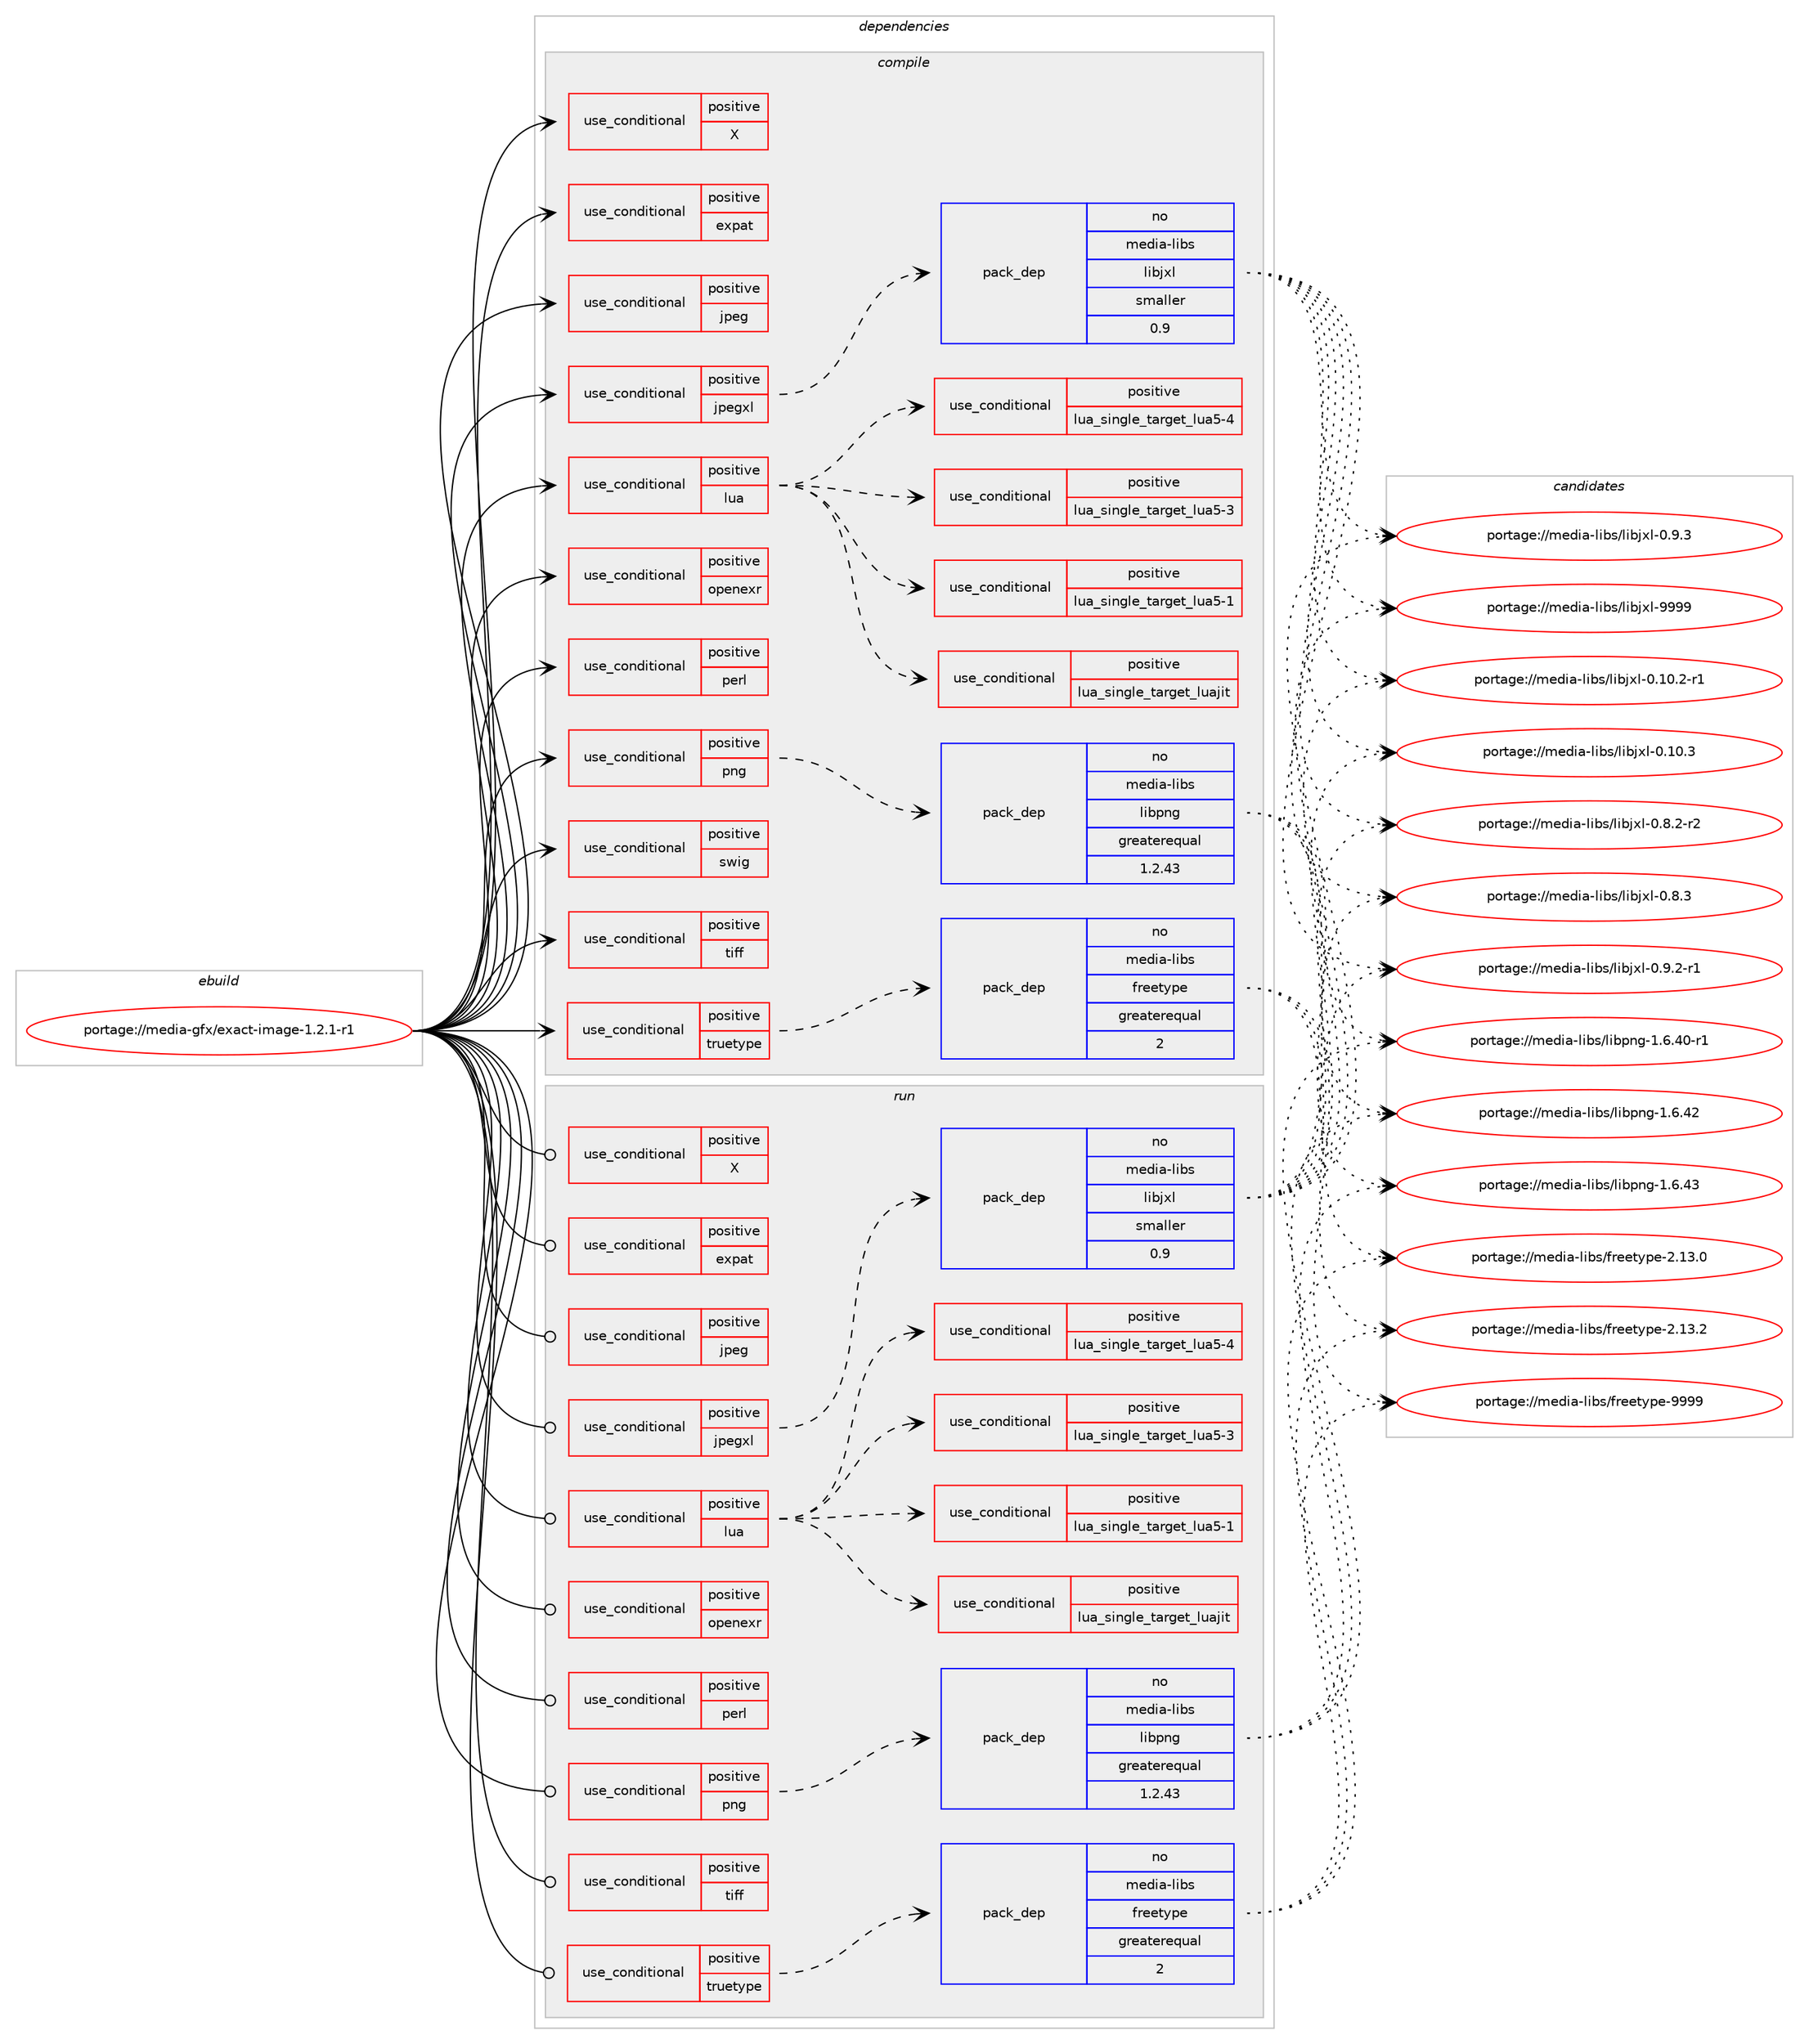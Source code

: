 digraph prolog {

# *************
# Graph options
# *************

newrank=true;
concentrate=true;
compound=true;
graph [rankdir=LR,fontname=Helvetica,fontsize=10,ranksep=1.5];#, ranksep=2.5, nodesep=0.2];
edge  [arrowhead=vee];
node  [fontname=Helvetica,fontsize=10];

# **********
# The ebuild
# **********

subgraph cluster_leftcol {
color=gray;
rank=same;
label=<<i>ebuild</i>>;
id [label="portage://media-gfx/exact-image-1.2.1-r1", color=red, width=4, href="../media-gfx/exact-image-1.2.1-r1.svg"];
}

# ****************
# The dependencies
# ****************

subgraph cluster_midcol {
color=gray;
label=<<i>dependencies</i>>;
subgraph cluster_compile {
fillcolor="#eeeeee";
style=filled;
label=<<i>compile</i>>;
subgraph cond70484 {
dependency149798 [label=<<TABLE BORDER="0" CELLBORDER="1" CELLSPACING="0" CELLPADDING="4"><TR><TD ROWSPAN="3" CELLPADDING="10">use_conditional</TD></TR><TR><TD>positive</TD></TR><TR><TD>X</TD></TR></TABLE>>, shape=none, color=red];
# *** BEGIN UNKNOWN DEPENDENCY TYPE (TODO) ***
# dependency149798 -> package_dependency(portage://media-gfx/exact-image-1.2.1-r1,install,no,x11-libs,libXext,none,[,,],[],[])
# *** END UNKNOWN DEPENDENCY TYPE (TODO) ***

# *** BEGIN UNKNOWN DEPENDENCY TYPE (TODO) ***
# dependency149798 -> package_dependency(portage://media-gfx/exact-image-1.2.1-r1,install,no,x11-libs,libXt,none,[,,],[],[])
# *** END UNKNOWN DEPENDENCY TYPE (TODO) ***

# *** BEGIN UNKNOWN DEPENDENCY TYPE (TODO) ***
# dependency149798 -> package_dependency(portage://media-gfx/exact-image-1.2.1-r1,install,no,x11-libs,libICE,none,[,,],[],[])
# *** END UNKNOWN DEPENDENCY TYPE (TODO) ***

# *** BEGIN UNKNOWN DEPENDENCY TYPE (TODO) ***
# dependency149798 -> package_dependency(portage://media-gfx/exact-image-1.2.1-r1,install,no,x11-libs,libSM,none,[,,],[],[])
# *** END UNKNOWN DEPENDENCY TYPE (TODO) ***

}
id:e -> dependency149798:w [weight=20,style="solid",arrowhead="vee"];
subgraph cond70485 {
dependency149799 [label=<<TABLE BORDER="0" CELLBORDER="1" CELLSPACING="0" CELLPADDING="4"><TR><TD ROWSPAN="3" CELLPADDING="10">use_conditional</TD></TR><TR><TD>positive</TD></TR><TR><TD>expat</TD></TR></TABLE>>, shape=none, color=red];
# *** BEGIN UNKNOWN DEPENDENCY TYPE (TODO) ***
# dependency149799 -> package_dependency(portage://media-gfx/exact-image-1.2.1-r1,install,no,dev-libs,expat,none,[,,],[],[])
# *** END UNKNOWN DEPENDENCY TYPE (TODO) ***

}
id:e -> dependency149799:w [weight=20,style="solid",arrowhead="vee"];
subgraph cond70486 {
dependency149800 [label=<<TABLE BORDER="0" CELLBORDER="1" CELLSPACING="0" CELLPADDING="4"><TR><TD ROWSPAN="3" CELLPADDING="10">use_conditional</TD></TR><TR><TD>positive</TD></TR><TR><TD>jpeg</TD></TR></TABLE>>, shape=none, color=red];
# *** BEGIN UNKNOWN DEPENDENCY TYPE (TODO) ***
# dependency149800 -> package_dependency(portage://media-gfx/exact-image-1.2.1-r1,install,no,media-libs,libjpeg-turbo,none,[,,],any_same_slot,[])
# *** END UNKNOWN DEPENDENCY TYPE (TODO) ***

}
id:e -> dependency149800:w [weight=20,style="solid",arrowhead="vee"];
subgraph cond70487 {
dependency149801 [label=<<TABLE BORDER="0" CELLBORDER="1" CELLSPACING="0" CELLPADDING="4"><TR><TD ROWSPAN="3" CELLPADDING="10">use_conditional</TD></TR><TR><TD>positive</TD></TR><TR><TD>jpegxl</TD></TR></TABLE>>, shape=none, color=red];
subgraph pack77033 {
dependency149802 [label=<<TABLE BORDER="0" CELLBORDER="1" CELLSPACING="0" CELLPADDING="4" WIDTH="220"><TR><TD ROWSPAN="6" CELLPADDING="30">pack_dep</TD></TR><TR><TD WIDTH="110">no</TD></TR><TR><TD>media-libs</TD></TR><TR><TD>libjxl</TD></TR><TR><TD>smaller</TD></TR><TR><TD>0.9</TD></TR></TABLE>>, shape=none, color=blue];
}
dependency149801:e -> dependency149802:w [weight=20,style="dashed",arrowhead="vee"];
}
id:e -> dependency149801:w [weight=20,style="solid",arrowhead="vee"];
subgraph cond70488 {
dependency149803 [label=<<TABLE BORDER="0" CELLBORDER="1" CELLSPACING="0" CELLPADDING="4"><TR><TD ROWSPAN="3" CELLPADDING="10">use_conditional</TD></TR><TR><TD>positive</TD></TR><TR><TD>lua</TD></TR></TABLE>>, shape=none, color=red];
subgraph cond70489 {
dependency149804 [label=<<TABLE BORDER="0" CELLBORDER="1" CELLSPACING="0" CELLPADDING="4"><TR><TD ROWSPAN="3" CELLPADDING="10">use_conditional</TD></TR><TR><TD>positive</TD></TR><TR><TD>lua_single_target_luajit</TD></TR></TABLE>>, shape=none, color=red];
# *** BEGIN UNKNOWN DEPENDENCY TYPE (TODO) ***
# dependency149804 -> package_dependency(portage://media-gfx/exact-image-1.2.1-r1,install,no,dev-lang,luajit,none,[,,],any_same_slot,[])
# *** END UNKNOWN DEPENDENCY TYPE (TODO) ***

}
dependency149803:e -> dependency149804:w [weight=20,style="dashed",arrowhead="vee"];
subgraph cond70490 {
dependency149805 [label=<<TABLE BORDER="0" CELLBORDER="1" CELLSPACING="0" CELLPADDING="4"><TR><TD ROWSPAN="3" CELLPADDING="10">use_conditional</TD></TR><TR><TD>positive</TD></TR><TR><TD>lua_single_target_lua5-1</TD></TR></TABLE>>, shape=none, color=red];
# *** BEGIN UNKNOWN DEPENDENCY TYPE (TODO) ***
# dependency149805 -> package_dependency(portage://media-gfx/exact-image-1.2.1-r1,install,no,dev-lang,lua,none,[,,],[slot(5.1)],[])
# *** END UNKNOWN DEPENDENCY TYPE (TODO) ***

}
dependency149803:e -> dependency149805:w [weight=20,style="dashed",arrowhead="vee"];
subgraph cond70491 {
dependency149806 [label=<<TABLE BORDER="0" CELLBORDER="1" CELLSPACING="0" CELLPADDING="4"><TR><TD ROWSPAN="3" CELLPADDING="10">use_conditional</TD></TR><TR><TD>positive</TD></TR><TR><TD>lua_single_target_lua5-3</TD></TR></TABLE>>, shape=none, color=red];
# *** BEGIN UNKNOWN DEPENDENCY TYPE (TODO) ***
# dependency149806 -> package_dependency(portage://media-gfx/exact-image-1.2.1-r1,install,no,dev-lang,lua,none,[,,],[slot(5.3)],[])
# *** END UNKNOWN DEPENDENCY TYPE (TODO) ***

}
dependency149803:e -> dependency149806:w [weight=20,style="dashed",arrowhead="vee"];
subgraph cond70492 {
dependency149807 [label=<<TABLE BORDER="0" CELLBORDER="1" CELLSPACING="0" CELLPADDING="4"><TR><TD ROWSPAN="3" CELLPADDING="10">use_conditional</TD></TR><TR><TD>positive</TD></TR><TR><TD>lua_single_target_lua5-4</TD></TR></TABLE>>, shape=none, color=red];
# *** BEGIN UNKNOWN DEPENDENCY TYPE (TODO) ***
# dependency149807 -> package_dependency(portage://media-gfx/exact-image-1.2.1-r1,install,no,dev-lang,lua,none,[,,],[slot(5.4)],[])
# *** END UNKNOWN DEPENDENCY TYPE (TODO) ***

}
dependency149803:e -> dependency149807:w [weight=20,style="dashed",arrowhead="vee"];
}
id:e -> dependency149803:w [weight=20,style="solid",arrowhead="vee"];
subgraph cond70493 {
dependency149808 [label=<<TABLE BORDER="0" CELLBORDER="1" CELLSPACING="0" CELLPADDING="4"><TR><TD ROWSPAN="3" CELLPADDING="10">use_conditional</TD></TR><TR><TD>positive</TD></TR><TR><TD>openexr</TD></TR></TABLE>>, shape=none, color=red];
# *** BEGIN UNKNOWN DEPENDENCY TYPE (TODO) ***
# dependency149808 -> package_dependency(portage://media-gfx/exact-image-1.2.1-r1,install,no,media-libs,openexr,none,[,,],any_same_slot,[])
# *** END UNKNOWN DEPENDENCY TYPE (TODO) ***

}
id:e -> dependency149808:w [weight=20,style="solid",arrowhead="vee"];
subgraph cond70494 {
dependency149809 [label=<<TABLE BORDER="0" CELLBORDER="1" CELLSPACING="0" CELLPADDING="4"><TR><TD ROWSPAN="3" CELLPADDING="10">use_conditional</TD></TR><TR><TD>positive</TD></TR><TR><TD>perl</TD></TR></TABLE>>, shape=none, color=red];
# *** BEGIN UNKNOWN DEPENDENCY TYPE (TODO) ***
# dependency149809 -> package_dependency(portage://media-gfx/exact-image-1.2.1-r1,install,no,dev-lang,perl,none,[,,],[],[])
# *** END UNKNOWN DEPENDENCY TYPE (TODO) ***

}
id:e -> dependency149809:w [weight=20,style="solid",arrowhead="vee"];
subgraph cond70495 {
dependency149810 [label=<<TABLE BORDER="0" CELLBORDER="1" CELLSPACING="0" CELLPADDING="4"><TR><TD ROWSPAN="3" CELLPADDING="10">use_conditional</TD></TR><TR><TD>positive</TD></TR><TR><TD>png</TD></TR></TABLE>>, shape=none, color=red];
subgraph pack77034 {
dependency149811 [label=<<TABLE BORDER="0" CELLBORDER="1" CELLSPACING="0" CELLPADDING="4" WIDTH="220"><TR><TD ROWSPAN="6" CELLPADDING="30">pack_dep</TD></TR><TR><TD WIDTH="110">no</TD></TR><TR><TD>media-libs</TD></TR><TR><TD>libpng</TD></TR><TR><TD>greaterequal</TD></TR><TR><TD>1.2.43</TD></TR></TABLE>>, shape=none, color=blue];
}
dependency149810:e -> dependency149811:w [weight=20,style="dashed",arrowhead="vee"];
}
id:e -> dependency149810:w [weight=20,style="solid",arrowhead="vee"];
subgraph cond70496 {
dependency149812 [label=<<TABLE BORDER="0" CELLBORDER="1" CELLSPACING="0" CELLPADDING="4"><TR><TD ROWSPAN="3" CELLPADDING="10">use_conditional</TD></TR><TR><TD>positive</TD></TR><TR><TD>swig</TD></TR></TABLE>>, shape=none, color=red];
# *** BEGIN UNKNOWN DEPENDENCY TYPE (TODO) ***
# dependency149812 -> package_dependency(portage://media-gfx/exact-image-1.2.1-r1,install,no,dev-lang,swig,none,[,,],[],[])
# *** END UNKNOWN DEPENDENCY TYPE (TODO) ***

}
id:e -> dependency149812:w [weight=20,style="solid",arrowhead="vee"];
subgraph cond70497 {
dependency149813 [label=<<TABLE BORDER="0" CELLBORDER="1" CELLSPACING="0" CELLPADDING="4"><TR><TD ROWSPAN="3" CELLPADDING="10">use_conditional</TD></TR><TR><TD>positive</TD></TR><TR><TD>tiff</TD></TR></TABLE>>, shape=none, color=red];
# *** BEGIN UNKNOWN DEPENDENCY TYPE (TODO) ***
# dependency149813 -> package_dependency(portage://media-gfx/exact-image-1.2.1-r1,install,no,media-libs,tiff,none,[,,],any_same_slot,[])
# *** END UNKNOWN DEPENDENCY TYPE (TODO) ***

}
id:e -> dependency149813:w [weight=20,style="solid",arrowhead="vee"];
subgraph cond70498 {
dependency149814 [label=<<TABLE BORDER="0" CELLBORDER="1" CELLSPACING="0" CELLPADDING="4"><TR><TD ROWSPAN="3" CELLPADDING="10">use_conditional</TD></TR><TR><TD>positive</TD></TR><TR><TD>truetype</TD></TR></TABLE>>, shape=none, color=red];
subgraph pack77035 {
dependency149815 [label=<<TABLE BORDER="0" CELLBORDER="1" CELLSPACING="0" CELLPADDING="4" WIDTH="220"><TR><TD ROWSPAN="6" CELLPADDING="30">pack_dep</TD></TR><TR><TD WIDTH="110">no</TD></TR><TR><TD>media-libs</TD></TR><TR><TD>freetype</TD></TR><TR><TD>greaterequal</TD></TR><TR><TD>2</TD></TR></TABLE>>, shape=none, color=blue];
}
dependency149814:e -> dependency149815:w [weight=20,style="dashed",arrowhead="vee"];
}
id:e -> dependency149814:w [weight=20,style="solid",arrowhead="vee"];
# *** BEGIN UNKNOWN DEPENDENCY TYPE (TODO) ***
# id -> package_dependency(portage://media-gfx/exact-image-1.2.1-r1,install,no,sys-libs,zlib,none,[,,],[],[])
# *** END UNKNOWN DEPENDENCY TYPE (TODO) ***

# *** BEGIN UNKNOWN DEPENDENCY TYPE (TODO) ***
# id -> package_dependency(portage://media-gfx/exact-image-1.2.1-r1,install,no,x11-libs,agg,none,[,,],[],[use(enable(truetype),none)])
# *** END UNKNOWN DEPENDENCY TYPE (TODO) ***

}
subgraph cluster_compileandrun {
fillcolor="#eeeeee";
style=filled;
label=<<i>compile and run</i>>;
}
subgraph cluster_run {
fillcolor="#eeeeee";
style=filled;
label=<<i>run</i>>;
subgraph cond70499 {
dependency149816 [label=<<TABLE BORDER="0" CELLBORDER="1" CELLSPACING="0" CELLPADDING="4"><TR><TD ROWSPAN="3" CELLPADDING="10">use_conditional</TD></TR><TR><TD>positive</TD></TR><TR><TD>X</TD></TR></TABLE>>, shape=none, color=red];
# *** BEGIN UNKNOWN DEPENDENCY TYPE (TODO) ***
# dependency149816 -> package_dependency(portage://media-gfx/exact-image-1.2.1-r1,run,no,x11-libs,libXext,none,[,,],[],[])
# *** END UNKNOWN DEPENDENCY TYPE (TODO) ***

# *** BEGIN UNKNOWN DEPENDENCY TYPE (TODO) ***
# dependency149816 -> package_dependency(portage://media-gfx/exact-image-1.2.1-r1,run,no,x11-libs,libXt,none,[,,],[],[])
# *** END UNKNOWN DEPENDENCY TYPE (TODO) ***

# *** BEGIN UNKNOWN DEPENDENCY TYPE (TODO) ***
# dependency149816 -> package_dependency(portage://media-gfx/exact-image-1.2.1-r1,run,no,x11-libs,libICE,none,[,,],[],[])
# *** END UNKNOWN DEPENDENCY TYPE (TODO) ***

# *** BEGIN UNKNOWN DEPENDENCY TYPE (TODO) ***
# dependency149816 -> package_dependency(portage://media-gfx/exact-image-1.2.1-r1,run,no,x11-libs,libSM,none,[,,],[],[])
# *** END UNKNOWN DEPENDENCY TYPE (TODO) ***

}
id:e -> dependency149816:w [weight=20,style="solid",arrowhead="odot"];
subgraph cond70500 {
dependency149817 [label=<<TABLE BORDER="0" CELLBORDER="1" CELLSPACING="0" CELLPADDING="4"><TR><TD ROWSPAN="3" CELLPADDING="10">use_conditional</TD></TR><TR><TD>positive</TD></TR><TR><TD>expat</TD></TR></TABLE>>, shape=none, color=red];
# *** BEGIN UNKNOWN DEPENDENCY TYPE (TODO) ***
# dependency149817 -> package_dependency(portage://media-gfx/exact-image-1.2.1-r1,run,no,dev-libs,expat,none,[,,],[],[])
# *** END UNKNOWN DEPENDENCY TYPE (TODO) ***

}
id:e -> dependency149817:w [weight=20,style="solid",arrowhead="odot"];
subgraph cond70501 {
dependency149818 [label=<<TABLE BORDER="0" CELLBORDER="1" CELLSPACING="0" CELLPADDING="4"><TR><TD ROWSPAN="3" CELLPADDING="10">use_conditional</TD></TR><TR><TD>positive</TD></TR><TR><TD>jpeg</TD></TR></TABLE>>, shape=none, color=red];
# *** BEGIN UNKNOWN DEPENDENCY TYPE (TODO) ***
# dependency149818 -> package_dependency(portage://media-gfx/exact-image-1.2.1-r1,run,no,media-libs,libjpeg-turbo,none,[,,],any_same_slot,[])
# *** END UNKNOWN DEPENDENCY TYPE (TODO) ***

}
id:e -> dependency149818:w [weight=20,style="solid",arrowhead="odot"];
subgraph cond70502 {
dependency149819 [label=<<TABLE BORDER="0" CELLBORDER="1" CELLSPACING="0" CELLPADDING="4"><TR><TD ROWSPAN="3" CELLPADDING="10">use_conditional</TD></TR><TR><TD>positive</TD></TR><TR><TD>jpegxl</TD></TR></TABLE>>, shape=none, color=red];
subgraph pack77036 {
dependency149820 [label=<<TABLE BORDER="0" CELLBORDER="1" CELLSPACING="0" CELLPADDING="4" WIDTH="220"><TR><TD ROWSPAN="6" CELLPADDING="30">pack_dep</TD></TR><TR><TD WIDTH="110">no</TD></TR><TR><TD>media-libs</TD></TR><TR><TD>libjxl</TD></TR><TR><TD>smaller</TD></TR><TR><TD>0.9</TD></TR></TABLE>>, shape=none, color=blue];
}
dependency149819:e -> dependency149820:w [weight=20,style="dashed",arrowhead="vee"];
}
id:e -> dependency149819:w [weight=20,style="solid",arrowhead="odot"];
subgraph cond70503 {
dependency149821 [label=<<TABLE BORDER="0" CELLBORDER="1" CELLSPACING="0" CELLPADDING="4"><TR><TD ROWSPAN="3" CELLPADDING="10">use_conditional</TD></TR><TR><TD>positive</TD></TR><TR><TD>lua</TD></TR></TABLE>>, shape=none, color=red];
subgraph cond70504 {
dependency149822 [label=<<TABLE BORDER="0" CELLBORDER="1" CELLSPACING="0" CELLPADDING="4"><TR><TD ROWSPAN="3" CELLPADDING="10">use_conditional</TD></TR><TR><TD>positive</TD></TR><TR><TD>lua_single_target_luajit</TD></TR></TABLE>>, shape=none, color=red];
# *** BEGIN UNKNOWN DEPENDENCY TYPE (TODO) ***
# dependency149822 -> package_dependency(portage://media-gfx/exact-image-1.2.1-r1,run,no,dev-lang,luajit,none,[,,],any_same_slot,[])
# *** END UNKNOWN DEPENDENCY TYPE (TODO) ***

}
dependency149821:e -> dependency149822:w [weight=20,style="dashed",arrowhead="vee"];
subgraph cond70505 {
dependency149823 [label=<<TABLE BORDER="0" CELLBORDER="1" CELLSPACING="0" CELLPADDING="4"><TR><TD ROWSPAN="3" CELLPADDING="10">use_conditional</TD></TR><TR><TD>positive</TD></TR><TR><TD>lua_single_target_lua5-1</TD></TR></TABLE>>, shape=none, color=red];
# *** BEGIN UNKNOWN DEPENDENCY TYPE (TODO) ***
# dependency149823 -> package_dependency(portage://media-gfx/exact-image-1.2.1-r1,run,no,dev-lang,lua,none,[,,],[slot(5.1)],[])
# *** END UNKNOWN DEPENDENCY TYPE (TODO) ***

}
dependency149821:e -> dependency149823:w [weight=20,style="dashed",arrowhead="vee"];
subgraph cond70506 {
dependency149824 [label=<<TABLE BORDER="0" CELLBORDER="1" CELLSPACING="0" CELLPADDING="4"><TR><TD ROWSPAN="3" CELLPADDING="10">use_conditional</TD></TR><TR><TD>positive</TD></TR><TR><TD>lua_single_target_lua5-3</TD></TR></TABLE>>, shape=none, color=red];
# *** BEGIN UNKNOWN DEPENDENCY TYPE (TODO) ***
# dependency149824 -> package_dependency(portage://media-gfx/exact-image-1.2.1-r1,run,no,dev-lang,lua,none,[,,],[slot(5.3)],[])
# *** END UNKNOWN DEPENDENCY TYPE (TODO) ***

}
dependency149821:e -> dependency149824:w [weight=20,style="dashed",arrowhead="vee"];
subgraph cond70507 {
dependency149825 [label=<<TABLE BORDER="0" CELLBORDER="1" CELLSPACING="0" CELLPADDING="4"><TR><TD ROWSPAN="3" CELLPADDING="10">use_conditional</TD></TR><TR><TD>positive</TD></TR><TR><TD>lua_single_target_lua5-4</TD></TR></TABLE>>, shape=none, color=red];
# *** BEGIN UNKNOWN DEPENDENCY TYPE (TODO) ***
# dependency149825 -> package_dependency(portage://media-gfx/exact-image-1.2.1-r1,run,no,dev-lang,lua,none,[,,],[slot(5.4)],[])
# *** END UNKNOWN DEPENDENCY TYPE (TODO) ***

}
dependency149821:e -> dependency149825:w [weight=20,style="dashed",arrowhead="vee"];
}
id:e -> dependency149821:w [weight=20,style="solid",arrowhead="odot"];
subgraph cond70508 {
dependency149826 [label=<<TABLE BORDER="0" CELLBORDER="1" CELLSPACING="0" CELLPADDING="4"><TR><TD ROWSPAN="3" CELLPADDING="10">use_conditional</TD></TR><TR><TD>positive</TD></TR><TR><TD>openexr</TD></TR></TABLE>>, shape=none, color=red];
# *** BEGIN UNKNOWN DEPENDENCY TYPE (TODO) ***
# dependency149826 -> package_dependency(portage://media-gfx/exact-image-1.2.1-r1,run,no,media-libs,openexr,none,[,,],any_same_slot,[])
# *** END UNKNOWN DEPENDENCY TYPE (TODO) ***

}
id:e -> dependency149826:w [weight=20,style="solid",arrowhead="odot"];
subgraph cond70509 {
dependency149827 [label=<<TABLE BORDER="0" CELLBORDER="1" CELLSPACING="0" CELLPADDING="4"><TR><TD ROWSPAN="3" CELLPADDING="10">use_conditional</TD></TR><TR><TD>positive</TD></TR><TR><TD>perl</TD></TR></TABLE>>, shape=none, color=red];
# *** BEGIN UNKNOWN DEPENDENCY TYPE (TODO) ***
# dependency149827 -> package_dependency(portage://media-gfx/exact-image-1.2.1-r1,run,no,dev-lang,perl,none,[,,],[],[])
# *** END UNKNOWN DEPENDENCY TYPE (TODO) ***

}
id:e -> dependency149827:w [weight=20,style="solid",arrowhead="odot"];
subgraph cond70510 {
dependency149828 [label=<<TABLE BORDER="0" CELLBORDER="1" CELLSPACING="0" CELLPADDING="4"><TR><TD ROWSPAN="3" CELLPADDING="10">use_conditional</TD></TR><TR><TD>positive</TD></TR><TR><TD>png</TD></TR></TABLE>>, shape=none, color=red];
subgraph pack77037 {
dependency149829 [label=<<TABLE BORDER="0" CELLBORDER="1" CELLSPACING="0" CELLPADDING="4" WIDTH="220"><TR><TD ROWSPAN="6" CELLPADDING="30">pack_dep</TD></TR><TR><TD WIDTH="110">no</TD></TR><TR><TD>media-libs</TD></TR><TR><TD>libpng</TD></TR><TR><TD>greaterequal</TD></TR><TR><TD>1.2.43</TD></TR></TABLE>>, shape=none, color=blue];
}
dependency149828:e -> dependency149829:w [weight=20,style="dashed",arrowhead="vee"];
}
id:e -> dependency149828:w [weight=20,style="solid",arrowhead="odot"];
subgraph cond70511 {
dependency149830 [label=<<TABLE BORDER="0" CELLBORDER="1" CELLSPACING="0" CELLPADDING="4"><TR><TD ROWSPAN="3" CELLPADDING="10">use_conditional</TD></TR><TR><TD>positive</TD></TR><TR><TD>tiff</TD></TR></TABLE>>, shape=none, color=red];
# *** BEGIN UNKNOWN DEPENDENCY TYPE (TODO) ***
# dependency149830 -> package_dependency(portage://media-gfx/exact-image-1.2.1-r1,run,no,media-libs,tiff,none,[,,],any_same_slot,[])
# *** END UNKNOWN DEPENDENCY TYPE (TODO) ***

}
id:e -> dependency149830:w [weight=20,style="solid",arrowhead="odot"];
subgraph cond70512 {
dependency149831 [label=<<TABLE BORDER="0" CELLBORDER="1" CELLSPACING="0" CELLPADDING="4"><TR><TD ROWSPAN="3" CELLPADDING="10">use_conditional</TD></TR><TR><TD>positive</TD></TR><TR><TD>truetype</TD></TR></TABLE>>, shape=none, color=red];
subgraph pack77038 {
dependency149832 [label=<<TABLE BORDER="0" CELLBORDER="1" CELLSPACING="0" CELLPADDING="4" WIDTH="220"><TR><TD ROWSPAN="6" CELLPADDING="30">pack_dep</TD></TR><TR><TD WIDTH="110">no</TD></TR><TR><TD>media-libs</TD></TR><TR><TD>freetype</TD></TR><TR><TD>greaterequal</TD></TR><TR><TD>2</TD></TR></TABLE>>, shape=none, color=blue];
}
dependency149831:e -> dependency149832:w [weight=20,style="dashed",arrowhead="vee"];
}
id:e -> dependency149831:w [weight=20,style="solid",arrowhead="odot"];
# *** BEGIN UNKNOWN DEPENDENCY TYPE (TODO) ***
# id -> package_dependency(portage://media-gfx/exact-image-1.2.1-r1,run,no,sys-libs,zlib,none,[,,],[],[])
# *** END UNKNOWN DEPENDENCY TYPE (TODO) ***

# *** BEGIN UNKNOWN DEPENDENCY TYPE (TODO) ***
# id -> package_dependency(portage://media-gfx/exact-image-1.2.1-r1,run,no,x11-libs,agg,none,[,,],[],[use(enable(truetype),none)])
# *** END UNKNOWN DEPENDENCY TYPE (TODO) ***

}
}

# **************
# The candidates
# **************

subgraph cluster_choices {
rank=same;
color=gray;
label=<<i>candidates</i>>;

subgraph choice77033 {
color=black;
nodesep=1;
choice1091011001059745108105981154710810598106120108454846494846504511449 [label="portage://media-libs/libjxl-0.10.2-r1", color=red, width=4,href="../media-libs/libjxl-0.10.2-r1.svg"];
choice109101100105974510810598115471081059810612010845484649484651 [label="portage://media-libs/libjxl-0.10.3", color=red, width=4,href="../media-libs/libjxl-0.10.3.svg"];
choice10910110010597451081059811547108105981061201084548465646504511450 [label="portage://media-libs/libjxl-0.8.2-r2", color=red, width=4,href="../media-libs/libjxl-0.8.2-r2.svg"];
choice1091011001059745108105981154710810598106120108454846564651 [label="portage://media-libs/libjxl-0.8.3", color=red, width=4,href="../media-libs/libjxl-0.8.3.svg"];
choice10910110010597451081059811547108105981061201084548465746504511449 [label="portage://media-libs/libjxl-0.9.2-r1", color=red, width=4,href="../media-libs/libjxl-0.9.2-r1.svg"];
choice1091011001059745108105981154710810598106120108454846574651 [label="portage://media-libs/libjxl-0.9.3", color=red, width=4,href="../media-libs/libjxl-0.9.3.svg"];
choice10910110010597451081059811547108105981061201084557575757 [label="portage://media-libs/libjxl-9999", color=red, width=4,href="../media-libs/libjxl-9999.svg"];
dependency149802:e -> choice1091011001059745108105981154710810598106120108454846494846504511449:w [style=dotted,weight="100"];
dependency149802:e -> choice109101100105974510810598115471081059810612010845484649484651:w [style=dotted,weight="100"];
dependency149802:e -> choice10910110010597451081059811547108105981061201084548465646504511450:w [style=dotted,weight="100"];
dependency149802:e -> choice1091011001059745108105981154710810598106120108454846564651:w [style=dotted,weight="100"];
dependency149802:e -> choice10910110010597451081059811547108105981061201084548465746504511449:w [style=dotted,weight="100"];
dependency149802:e -> choice1091011001059745108105981154710810598106120108454846574651:w [style=dotted,weight="100"];
dependency149802:e -> choice10910110010597451081059811547108105981061201084557575757:w [style=dotted,weight="100"];
}
subgraph choice77034 {
color=black;
nodesep=1;
choice1091011001059745108105981154710810598112110103454946544652484511449 [label="portage://media-libs/libpng-1.6.40-r1", color=red, width=4,href="../media-libs/libpng-1.6.40-r1.svg"];
choice109101100105974510810598115471081059811211010345494654465250 [label="portage://media-libs/libpng-1.6.42", color=red, width=4,href="../media-libs/libpng-1.6.42.svg"];
choice109101100105974510810598115471081059811211010345494654465251 [label="portage://media-libs/libpng-1.6.43", color=red, width=4,href="../media-libs/libpng-1.6.43.svg"];
dependency149811:e -> choice1091011001059745108105981154710810598112110103454946544652484511449:w [style=dotted,weight="100"];
dependency149811:e -> choice109101100105974510810598115471081059811211010345494654465250:w [style=dotted,weight="100"];
dependency149811:e -> choice109101100105974510810598115471081059811211010345494654465251:w [style=dotted,weight="100"];
}
subgraph choice77035 {
color=black;
nodesep=1;
choice1091011001059745108105981154710211410110111612111210145504649514648 [label="portage://media-libs/freetype-2.13.0", color=red, width=4,href="../media-libs/freetype-2.13.0.svg"];
choice1091011001059745108105981154710211410110111612111210145504649514650 [label="portage://media-libs/freetype-2.13.2", color=red, width=4,href="../media-libs/freetype-2.13.2.svg"];
choice109101100105974510810598115471021141011011161211121014557575757 [label="portage://media-libs/freetype-9999", color=red, width=4,href="../media-libs/freetype-9999.svg"];
dependency149815:e -> choice1091011001059745108105981154710211410110111612111210145504649514648:w [style=dotted,weight="100"];
dependency149815:e -> choice1091011001059745108105981154710211410110111612111210145504649514650:w [style=dotted,weight="100"];
dependency149815:e -> choice109101100105974510810598115471021141011011161211121014557575757:w [style=dotted,weight="100"];
}
subgraph choice77036 {
color=black;
nodesep=1;
choice1091011001059745108105981154710810598106120108454846494846504511449 [label="portage://media-libs/libjxl-0.10.2-r1", color=red, width=4,href="../media-libs/libjxl-0.10.2-r1.svg"];
choice109101100105974510810598115471081059810612010845484649484651 [label="portage://media-libs/libjxl-0.10.3", color=red, width=4,href="../media-libs/libjxl-0.10.3.svg"];
choice10910110010597451081059811547108105981061201084548465646504511450 [label="portage://media-libs/libjxl-0.8.2-r2", color=red, width=4,href="../media-libs/libjxl-0.8.2-r2.svg"];
choice1091011001059745108105981154710810598106120108454846564651 [label="portage://media-libs/libjxl-0.8.3", color=red, width=4,href="../media-libs/libjxl-0.8.3.svg"];
choice10910110010597451081059811547108105981061201084548465746504511449 [label="portage://media-libs/libjxl-0.9.2-r1", color=red, width=4,href="../media-libs/libjxl-0.9.2-r1.svg"];
choice1091011001059745108105981154710810598106120108454846574651 [label="portage://media-libs/libjxl-0.9.3", color=red, width=4,href="../media-libs/libjxl-0.9.3.svg"];
choice10910110010597451081059811547108105981061201084557575757 [label="portage://media-libs/libjxl-9999", color=red, width=4,href="../media-libs/libjxl-9999.svg"];
dependency149820:e -> choice1091011001059745108105981154710810598106120108454846494846504511449:w [style=dotted,weight="100"];
dependency149820:e -> choice109101100105974510810598115471081059810612010845484649484651:w [style=dotted,weight="100"];
dependency149820:e -> choice10910110010597451081059811547108105981061201084548465646504511450:w [style=dotted,weight="100"];
dependency149820:e -> choice1091011001059745108105981154710810598106120108454846564651:w [style=dotted,weight="100"];
dependency149820:e -> choice10910110010597451081059811547108105981061201084548465746504511449:w [style=dotted,weight="100"];
dependency149820:e -> choice1091011001059745108105981154710810598106120108454846574651:w [style=dotted,weight="100"];
dependency149820:e -> choice10910110010597451081059811547108105981061201084557575757:w [style=dotted,weight="100"];
}
subgraph choice77037 {
color=black;
nodesep=1;
choice1091011001059745108105981154710810598112110103454946544652484511449 [label="portage://media-libs/libpng-1.6.40-r1", color=red, width=4,href="../media-libs/libpng-1.6.40-r1.svg"];
choice109101100105974510810598115471081059811211010345494654465250 [label="portage://media-libs/libpng-1.6.42", color=red, width=4,href="../media-libs/libpng-1.6.42.svg"];
choice109101100105974510810598115471081059811211010345494654465251 [label="portage://media-libs/libpng-1.6.43", color=red, width=4,href="../media-libs/libpng-1.6.43.svg"];
dependency149829:e -> choice1091011001059745108105981154710810598112110103454946544652484511449:w [style=dotted,weight="100"];
dependency149829:e -> choice109101100105974510810598115471081059811211010345494654465250:w [style=dotted,weight="100"];
dependency149829:e -> choice109101100105974510810598115471081059811211010345494654465251:w [style=dotted,weight="100"];
}
subgraph choice77038 {
color=black;
nodesep=1;
choice1091011001059745108105981154710211410110111612111210145504649514648 [label="portage://media-libs/freetype-2.13.0", color=red, width=4,href="../media-libs/freetype-2.13.0.svg"];
choice1091011001059745108105981154710211410110111612111210145504649514650 [label="portage://media-libs/freetype-2.13.2", color=red, width=4,href="../media-libs/freetype-2.13.2.svg"];
choice109101100105974510810598115471021141011011161211121014557575757 [label="portage://media-libs/freetype-9999", color=red, width=4,href="../media-libs/freetype-9999.svg"];
dependency149832:e -> choice1091011001059745108105981154710211410110111612111210145504649514648:w [style=dotted,weight="100"];
dependency149832:e -> choice1091011001059745108105981154710211410110111612111210145504649514650:w [style=dotted,weight="100"];
dependency149832:e -> choice109101100105974510810598115471021141011011161211121014557575757:w [style=dotted,weight="100"];
}
}

}
